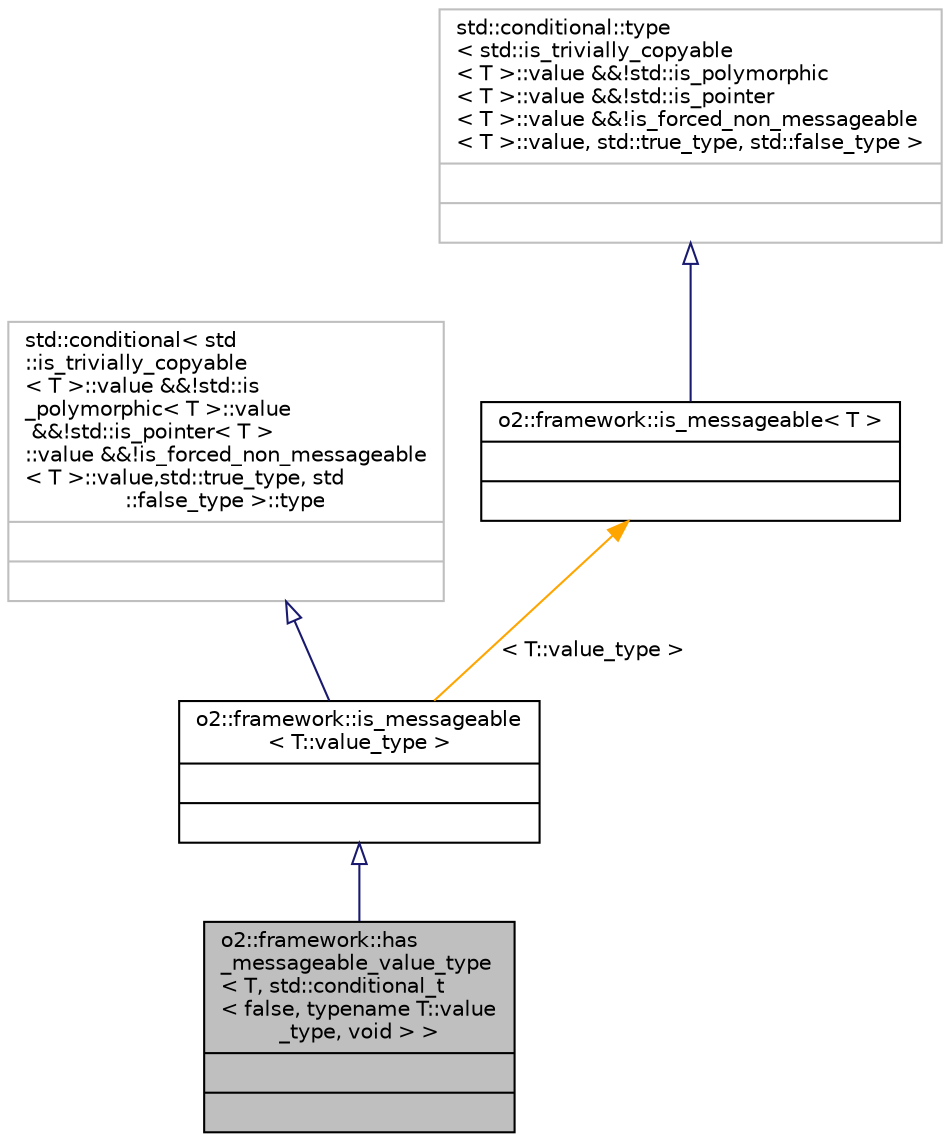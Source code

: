digraph "o2::framework::has_messageable_value_type&lt; T, std::conditional_t&lt; false, typename T::value_type, void &gt; &gt;"
{
 // INTERACTIVE_SVG=YES
  bgcolor="transparent";
  edge [fontname="Helvetica",fontsize="10",labelfontname="Helvetica",labelfontsize="10"];
  node [fontname="Helvetica",fontsize="10",shape=record];
  Node1 [label="{o2::framework::has\l_messageable_value_type\l\< T, std::conditional_t\l\< false, typename T::value\l_type, void \> \>\n||}",height=0.2,width=0.4,color="black", fillcolor="grey75", style="filled", fontcolor="black"];
  Node2 -> Node1 [dir="back",color="midnightblue",fontsize="10",style="solid",arrowtail="onormal",fontname="Helvetica"];
  Node2 [label="{o2::framework::is_messageable\l\< T::value_type \>\n||}",height=0.2,width=0.4,color="black",URL="$de/de6/structo2_1_1framework_1_1is__messageable.html"];
  Node3 -> Node2 [dir="back",color="midnightblue",fontsize="10",style="solid",arrowtail="onormal",fontname="Helvetica"];
  Node3 [label="{std::conditional\< std\l::is_trivially_copyable\l\< T \>::value &&!std::is\l_polymorphic\< T \>::value\l &&!std::is_pointer\< T \>\l::value &&!is_forced_non_messageable\l\< T \>::value,std::true_type, std\l::false_type \>::type\n||}",height=0.2,width=0.4,color="grey75"];
  Node4 -> Node2 [dir="back",color="orange",fontsize="10",style="solid",label=" \< T::value_type \>" ,fontname="Helvetica"];
  Node4 [label="{o2::framework::is_messageable\< T \>\n||}",height=0.2,width=0.4,color="black",URL="$de/de6/structo2_1_1framework_1_1is__messageable.html"];
  Node5 -> Node4 [dir="back",color="midnightblue",fontsize="10",style="solid",arrowtail="onormal",fontname="Helvetica"];
  Node5 [label="{std::conditional::type\l\< std::is_trivially_copyable\l\< T \>::value &&!std::is_polymorphic\l\< T \>::value &&!std::is_pointer\l\< T \>::value &&!is_forced_non_messageable\l\< T \>::value, std::true_type, std::false_type \>\n||}",height=0.2,width=0.4,color="grey75"];
}
